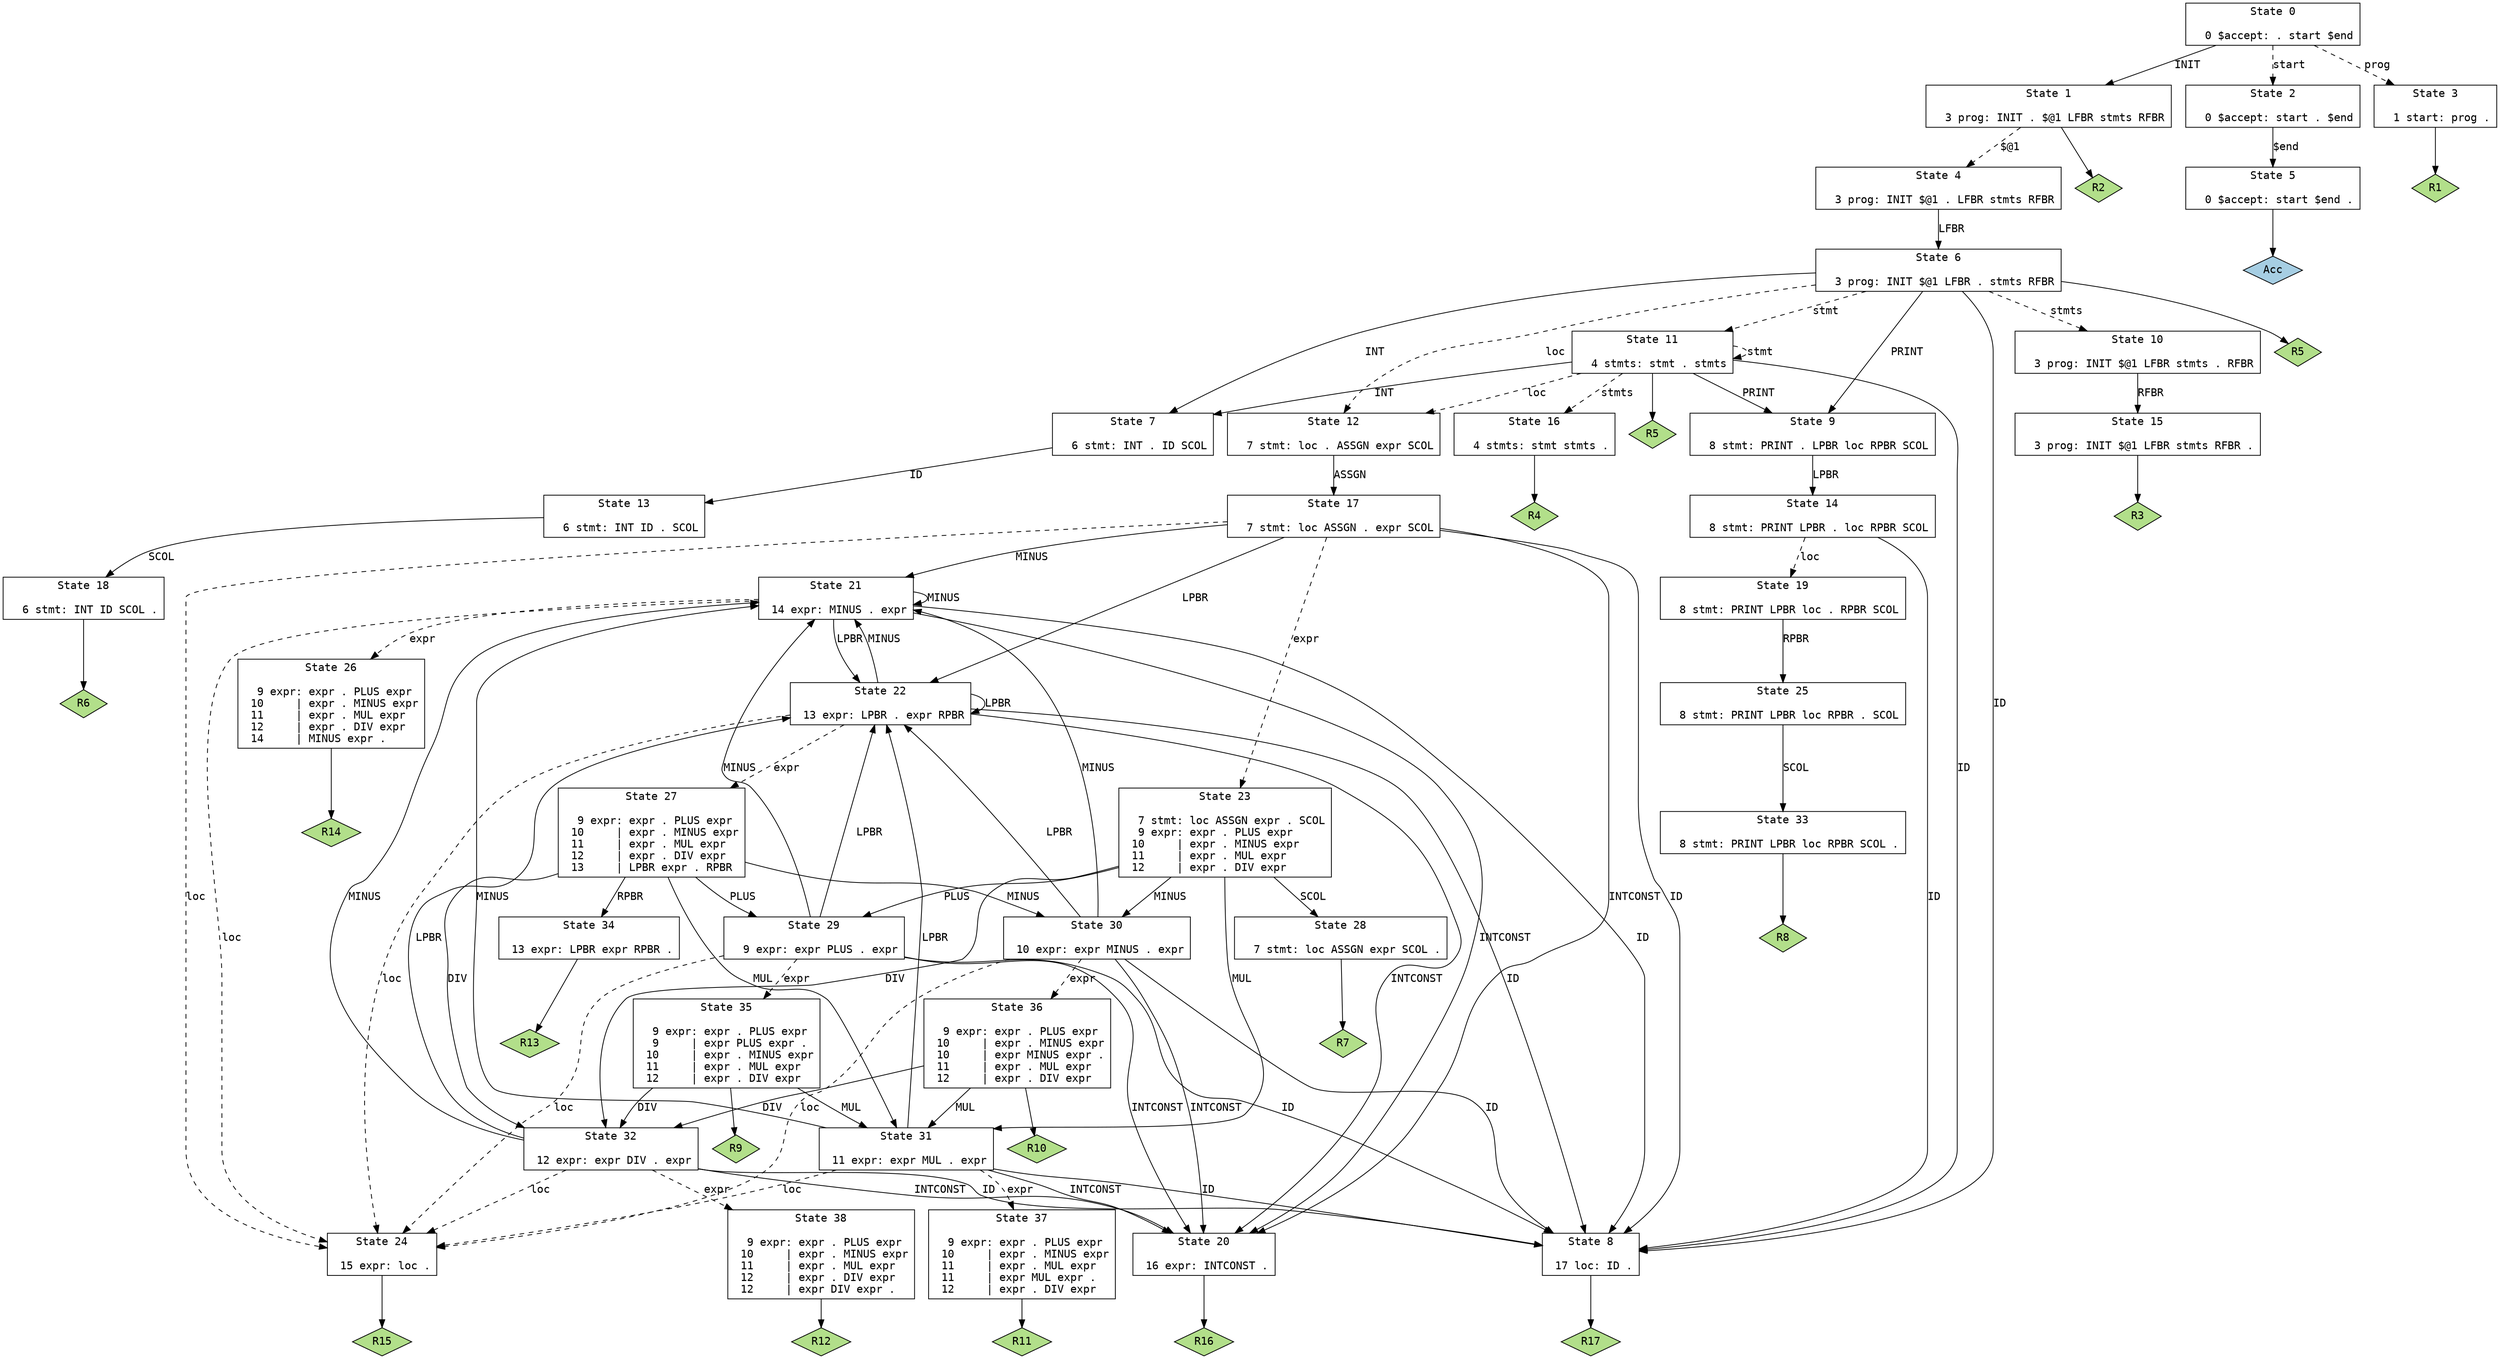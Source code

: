 // Generated by GNU Bison 3.0.4.
// Report bugs to <bug-bison@gnu.org>.
// Home page: <http://www.gnu.org/software/bison/>.

digraph "parser.y"
{
  node [fontname = courier, shape = box, colorscheme = paired6]
  edge [fontname = courier]

  0 [label="State 0\n\l  0 $accept: . start $end\l"]
  0 -> 1 [style=solid label="INIT"]
  0 -> 2 [style=dashed label="start"]
  0 -> 3 [style=dashed label="prog"]
  1 [label="State 1\n\l  3 prog: INIT . $@1 LFBR stmts RFBR\l"]
  1 -> 4 [style=dashed label="$@1"]
  1 -> "1R2" [style=solid]
 "1R2" [label="R2", fillcolor=3, shape=diamond, style=filled]
  2 [label="State 2\n\l  0 $accept: start . $end\l"]
  2 -> 5 [style=solid label="$end"]
  3 [label="State 3\n\l  1 start: prog .\l"]
  3 -> "3R1" [style=solid]
 "3R1" [label="R1", fillcolor=3, shape=diamond, style=filled]
  4 [label="State 4\n\l  3 prog: INIT $@1 . LFBR stmts RFBR\l"]
  4 -> 6 [style=solid label="LFBR"]
  5 [label="State 5\n\l  0 $accept: start $end .\l"]
  5 -> "5R0" [style=solid]
 "5R0" [label="Acc", fillcolor=1, shape=diamond, style=filled]
  6 [label="State 6\n\l  3 prog: INIT $@1 LFBR . stmts RFBR\l"]
  6 -> 7 [style=solid label="INT"]
  6 -> 8 [style=solid label="ID"]
  6 -> 9 [style=solid label="PRINT"]
  6 -> 10 [style=dashed label="stmts"]
  6 -> 11 [style=dashed label="stmt"]
  6 -> 12 [style=dashed label="loc"]
  6 -> "6R5" [style=solid]
 "6R5" [label="R5", fillcolor=3, shape=diamond, style=filled]
  7 [label="State 7\n\l  6 stmt: INT . ID SCOL\l"]
  7 -> 13 [style=solid label="ID"]
  8 [label="State 8\n\l 17 loc: ID .\l"]
  8 -> "8R17" [style=solid]
 "8R17" [label="R17", fillcolor=3, shape=diamond, style=filled]
  9 [label="State 9\n\l  8 stmt: PRINT . LPBR loc RPBR SCOL\l"]
  9 -> 14 [style=solid label="LPBR"]
  10 [label="State 10\n\l  3 prog: INIT $@1 LFBR stmts . RFBR\l"]
  10 -> 15 [style=solid label="RFBR"]
  11 [label="State 11\n\l  4 stmts: stmt . stmts\l"]
  11 -> 7 [style=solid label="INT"]
  11 -> 8 [style=solid label="ID"]
  11 -> 9 [style=solid label="PRINT"]
  11 -> 16 [style=dashed label="stmts"]
  11 -> 11 [style=dashed label="stmt"]
  11 -> 12 [style=dashed label="loc"]
  11 -> "11R5" [style=solid]
 "11R5" [label="R5", fillcolor=3, shape=diamond, style=filled]
  12 [label="State 12\n\l  7 stmt: loc . ASSGN expr SCOL\l"]
  12 -> 17 [style=solid label="ASSGN"]
  13 [label="State 13\n\l  6 stmt: INT ID . SCOL\l"]
  13 -> 18 [style=solid label="SCOL"]
  14 [label="State 14\n\l  8 stmt: PRINT LPBR . loc RPBR SCOL\l"]
  14 -> 8 [style=solid label="ID"]
  14 -> 19 [style=dashed label="loc"]
  15 [label="State 15\n\l  3 prog: INIT $@1 LFBR stmts RFBR .\l"]
  15 -> "15R3" [style=solid]
 "15R3" [label="R3", fillcolor=3, shape=diamond, style=filled]
  16 [label="State 16\n\l  4 stmts: stmt stmts .\l"]
  16 -> "16R4" [style=solid]
 "16R4" [label="R4", fillcolor=3, shape=diamond, style=filled]
  17 [label="State 17\n\l  7 stmt: loc ASSGN . expr SCOL\l"]
  17 -> 20 [style=solid label="INTCONST"]
  17 -> 8 [style=solid label="ID"]
  17 -> 21 [style=solid label="MINUS"]
  17 -> 22 [style=solid label="LPBR"]
  17 -> 23 [style=dashed label="expr"]
  17 -> 24 [style=dashed label="loc"]
  18 [label="State 18\n\l  6 stmt: INT ID SCOL .\l"]
  18 -> "18R6" [style=solid]
 "18R6" [label="R6", fillcolor=3, shape=diamond, style=filled]
  19 [label="State 19\n\l  8 stmt: PRINT LPBR loc . RPBR SCOL\l"]
  19 -> 25 [style=solid label="RPBR"]
  20 [label="State 20\n\l 16 expr: INTCONST .\l"]
  20 -> "20R16" [style=solid]
 "20R16" [label="R16", fillcolor=3, shape=diamond, style=filled]
  21 [label="State 21\n\l 14 expr: MINUS . expr\l"]
  21 -> 20 [style=solid label="INTCONST"]
  21 -> 8 [style=solid label="ID"]
  21 -> 21 [style=solid label="MINUS"]
  21 -> 22 [style=solid label="LPBR"]
  21 -> 26 [style=dashed label="expr"]
  21 -> 24 [style=dashed label="loc"]
  22 [label="State 22\n\l 13 expr: LPBR . expr RPBR\l"]
  22 -> 20 [style=solid label="INTCONST"]
  22 -> 8 [style=solid label="ID"]
  22 -> 21 [style=solid label="MINUS"]
  22 -> 22 [style=solid label="LPBR"]
  22 -> 27 [style=dashed label="expr"]
  22 -> 24 [style=dashed label="loc"]
  23 [label="State 23\n\l  7 stmt: loc ASSGN expr . SCOL\l  9 expr: expr . PLUS expr\l 10     | expr . MINUS expr\l 11     | expr . MUL expr\l 12     | expr . DIV expr\l"]
  23 -> 28 [style=solid label="SCOL"]
  23 -> 29 [style=solid label="PLUS"]
  23 -> 30 [style=solid label="MINUS"]
  23 -> 31 [style=solid label="MUL"]
  23 -> 32 [style=solid label="DIV"]
  24 [label="State 24\n\l 15 expr: loc .\l"]
  24 -> "24R15" [style=solid]
 "24R15" [label="R15", fillcolor=3, shape=diamond, style=filled]
  25 [label="State 25\n\l  8 stmt: PRINT LPBR loc RPBR . SCOL\l"]
  25 -> 33 [style=solid label="SCOL"]
  26 [label="State 26\n\l  9 expr: expr . PLUS expr\l 10     | expr . MINUS expr\l 11     | expr . MUL expr\l 12     | expr . DIV expr\l 14     | MINUS expr .\l"]
  26 -> "26R14" [style=solid]
 "26R14" [label="R14", fillcolor=3, shape=diamond, style=filled]
  27 [label="State 27\n\l  9 expr: expr . PLUS expr\l 10     | expr . MINUS expr\l 11     | expr . MUL expr\l 12     | expr . DIV expr\l 13     | LPBR expr . RPBR\l"]
  27 -> 29 [style=solid label="PLUS"]
  27 -> 30 [style=solid label="MINUS"]
  27 -> 31 [style=solid label="MUL"]
  27 -> 32 [style=solid label="DIV"]
  27 -> 34 [style=solid label="RPBR"]
  28 [label="State 28\n\l  7 stmt: loc ASSGN expr SCOL .\l"]
  28 -> "28R7" [style=solid]
 "28R7" [label="R7", fillcolor=3, shape=diamond, style=filled]
  29 [label="State 29\n\l  9 expr: expr PLUS . expr\l"]
  29 -> 20 [style=solid label="INTCONST"]
  29 -> 8 [style=solid label="ID"]
  29 -> 21 [style=solid label="MINUS"]
  29 -> 22 [style=solid label="LPBR"]
  29 -> 35 [style=dashed label="expr"]
  29 -> 24 [style=dashed label="loc"]
  30 [label="State 30\n\l 10 expr: expr MINUS . expr\l"]
  30 -> 20 [style=solid label="INTCONST"]
  30 -> 8 [style=solid label="ID"]
  30 -> 21 [style=solid label="MINUS"]
  30 -> 22 [style=solid label="LPBR"]
  30 -> 36 [style=dashed label="expr"]
  30 -> 24 [style=dashed label="loc"]
  31 [label="State 31\n\l 11 expr: expr MUL . expr\l"]
  31 -> 20 [style=solid label="INTCONST"]
  31 -> 8 [style=solid label="ID"]
  31 -> 21 [style=solid label="MINUS"]
  31 -> 22 [style=solid label="LPBR"]
  31 -> 37 [style=dashed label="expr"]
  31 -> 24 [style=dashed label="loc"]
  32 [label="State 32\n\l 12 expr: expr DIV . expr\l"]
  32 -> 20 [style=solid label="INTCONST"]
  32 -> 8 [style=solid label="ID"]
  32 -> 21 [style=solid label="MINUS"]
  32 -> 22 [style=solid label="LPBR"]
  32 -> 38 [style=dashed label="expr"]
  32 -> 24 [style=dashed label="loc"]
  33 [label="State 33\n\l  8 stmt: PRINT LPBR loc RPBR SCOL .\l"]
  33 -> "33R8" [style=solid]
 "33R8" [label="R8", fillcolor=3, shape=diamond, style=filled]
  34 [label="State 34\n\l 13 expr: LPBR expr RPBR .\l"]
  34 -> "34R13" [style=solid]
 "34R13" [label="R13", fillcolor=3, shape=diamond, style=filled]
  35 [label="State 35\n\l  9 expr: expr . PLUS expr\l  9     | expr PLUS expr .\l 10     | expr . MINUS expr\l 11     | expr . MUL expr\l 12     | expr . DIV expr\l"]
  35 -> 31 [style=solid label="MUL"]
  35 -> 32 [style=solid label="DIV"]
  35 -> "35R9" [style=solid]
 "35R9" [label="R9", fillcolor=3, shape=diamond, style=filled]
  36 [label="State 36\n\l  9 expr: expr . PLUS expr\l 10     | expr . MINUS expr\l 10     | expr MINUS expr .\l 11     | expr . MUL expr\l 12     | expr . DIV expr\l"]
  36 -> 31 [style=solid label="MUL"]
  36 -> 32 [style=solid label="DIV"]
  36 -> "36R10" [style=solid]
 "36R10" [label="R10", fillcolor=3, shape=diamond, style=filled]
  37 [label="State 37\n\l  9 expr: expr . PLUS expr\l 10     | expr . MINUS expr\l 11     | expr . MUL expr\l 11     | expr MUL expr .\l 12     | expr . DIV expr\l"]
  37 -> "37R11" [style=solid]
 "37R11" [label="R11", fillcolor=3, shape=diamond, style=filled]
  38 [label="State 38\n\l  9 expr: expr . PLUS expr\l 10     | expr . MINUS expr\l 11     | expr . MUL expr\l 12     | expr . DIV expr\l 12     | expr DIV expr .\l"]
  38 -> "38R12" [style=solid]
 "38R12" [label="R12", fillcolor=3, shape=diamond, style=filled]
}
